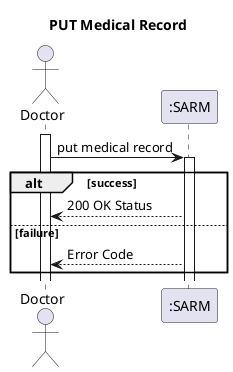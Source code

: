 @startuml

title "PUT Medical Record"

actor Doctor as doc

participant ":SARM"  as sys

activate doc

doc -> sys : put medical record

activate sys

alt success

sys --> doc : 200 OK Status

else failure

sys --> doc : Error Code

end




@enduml
